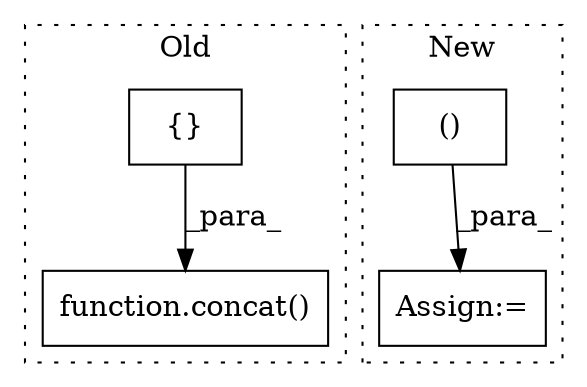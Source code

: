 digraph G {
subgraph cluster0 {
1 [label="function.concat()" a="75" s="2673,2687" l="7,1" shape="box"];
3 [label="{}" a="59" s="2071,2071" l="2,1" shape="box"];
label = "Old";
style="dotted";
}
subgraph cluster1 {
2 [label="()" a="54" s="3049" l="16" shape="box"];
4 [label="Assign:=" a="68" s="3032" l="3" shape="box"];
label = "New";
style="dotted";
}
2 -> 4 [label="_para_"];
3 -> 1 [label="_para_"];
}